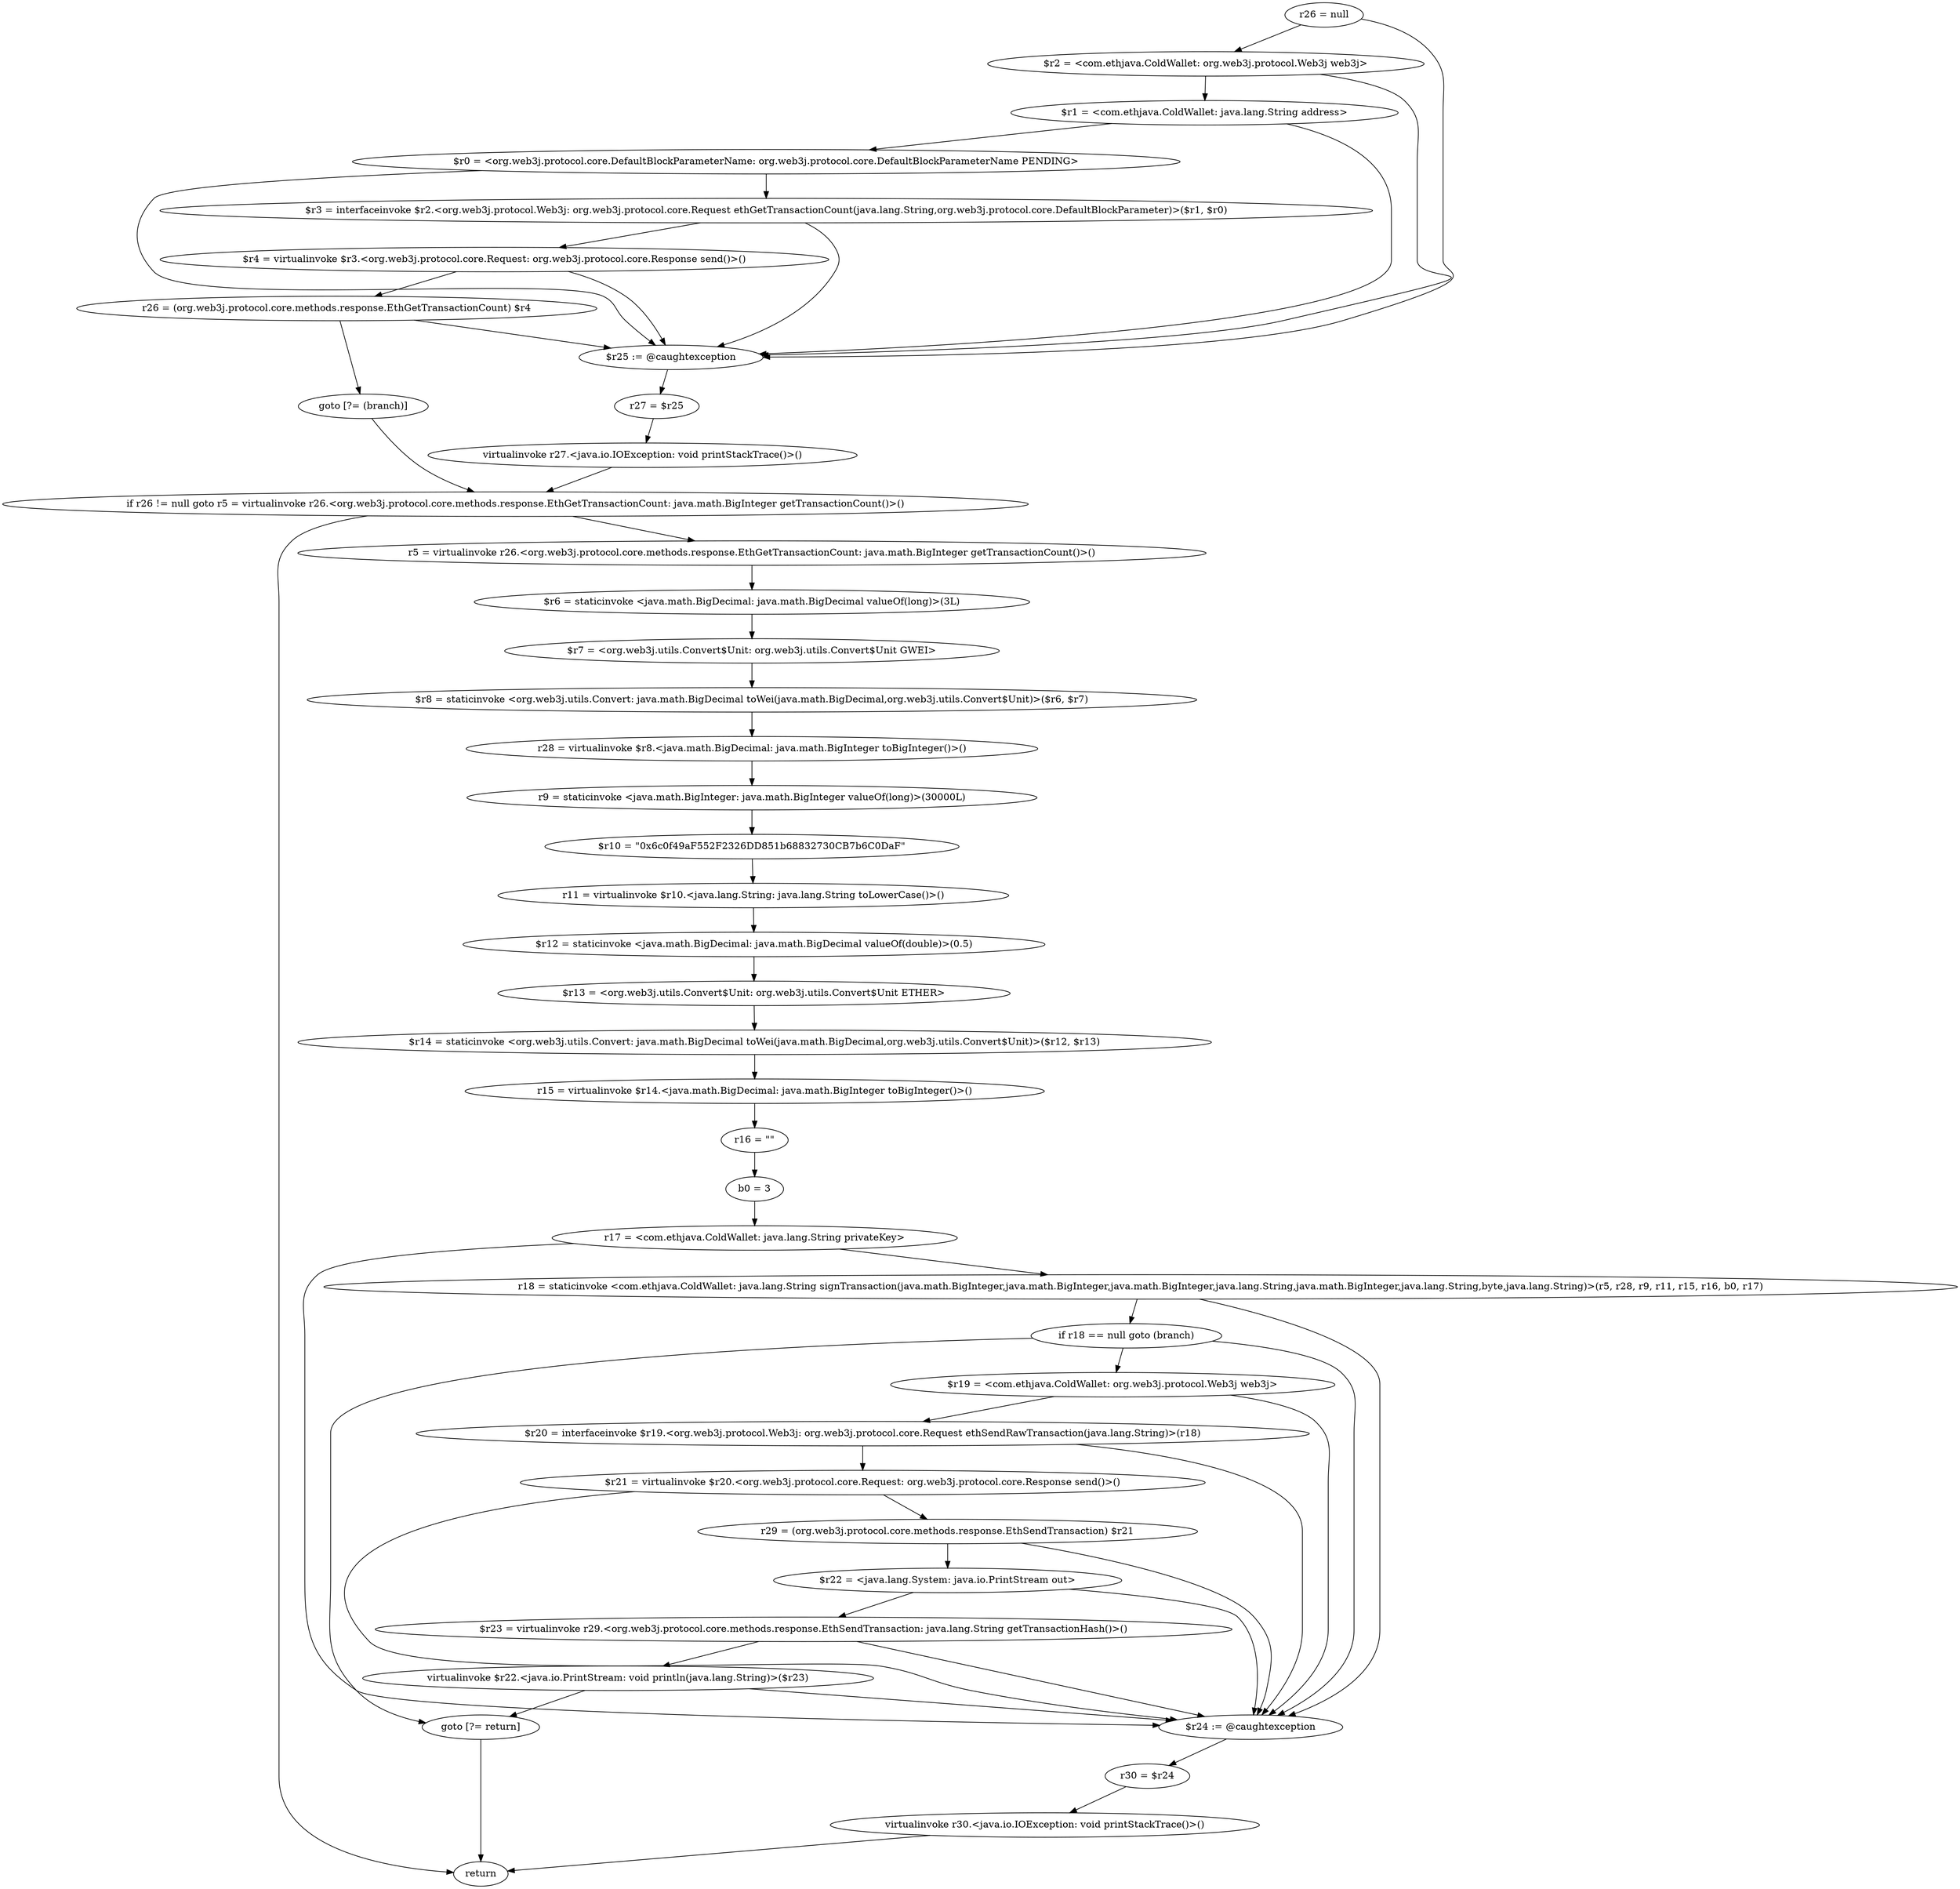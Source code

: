 digraph "unitGraph" {
    "r26 = null"
    "$r2 = <com.ethjava.ColdWallet: org.web3j.protocol.Web3j web3j>"
    "$r1 = <com.ethjava.ColdWallet: java.lang.String address>"
    "$r0 = <org.web3j.protocol.core.DefaultBlockParameterName: org.web3j.protocol.core.DefaultBlockParameterName PENDING>"
    "$r3 = interfaceinvoke $r2.<org.web3j.protocol.Web3j: org.web3j.protocol.core.Request ethGetTransactionCount(java.lang.String,org.web3j.protocol.core.DefaultBlockParameter)>($r1, $r0)"
    "$r4 = virtualinvoke $r3.<org.web3j.protocol.core.Request: org.web3j.protocol.core.Response send()>()"
    "r26 = (org.web3j.protocol.core.methods.response.EthGetTransactionCount) $r4"
    "goto [?= (branch)]"
    "$r25 := @caughtexception"
    "r27 = $r25"
    "virtualinvoke r27.<java.io.IOException: void printStackTrace()>()"
    "if r26 != null goto r5 = virtualinvoke r26.<org.web3j.protocol.core.methods.response.EthGetTransactionCount: java.math.BigInteger getTransactionCount()>()"
    "return"
    "r5 = virtualinvoke r26.<org.web3j.protocol.core.methods.response.EthGetTransactionCount: java.math.BigInteger getTransactionCount()>()"
    "$r6 = staticinvoke <java.math.BigDecimal: java.math.BigDecimal valueOf(long)>(3L)"
    "$r7 = <org.web3j.utils.Convert$Unit: org.web3j.utils.Convert$Unit GWEI>"
    "$r8 = staticinvoke <org.web3j.utils.Convert: java.math.BigDecimal toWei(java.math.BigDecimal,org.web3j.utils.Convert$Unit)>($r6, $r7)"
    "r28 = virtualinvoke $r8.<java.math.BigDecimal: java.math.BigInteger toBigInteger()>()"
    "r9 = staticinvoke <java.math.BigInteger: java.math.BigInteger valueOf(long)>(30000L)"
    "$r10 = \"0x6c0f49aF552F2326DD851b68832730CB7b6C0DaF\""
    "r11 = virtualinvoke $r10.<java.lang.String: java.lang.String toLowerCase()>()"
    "$r12 = staticinvoke <java.math.BigDecimal: java.math.BigDecimal valueOf(double)>(0.5)"
    "$r13 = <org.web3j.utils.Convert$Unit: org.web3j.utils.Convert$Unit ETHER>"
    "$r14 = staticinvoke <org.web3j.utils.Convert: java.math.BigDecimal toWei(java.math.BigDecimal,org.web3j.utils.Convert$Unit)>($r12, $r13)"
    "r15 = virtualinvoke $r14.<java.math.BigDecimal: java.math.BigInteger toBigInteger()>()"
    "r16 = \"\""
    "b0 = 3"
    "r17 = <com.ethjava.ColdWallet: java.lang.String privateKey>"
    "r18 = staticinvoke <com.ethjava.ColdWallet: java.lang.String signTransaction(java.math.BigInteger,java.math.BigInteger,java.math.BigInteger,java.lang.String,java.math.BigInteger,java.lang.String,byte,java.lang.String)>(r5, r28, r9, r11, r15, r16, b0, r17)"
    "if r18 == null goto (branch)"
    "$r19 = <com.ethjava.ColdWallet: org.web3j.protocol.Web3j web3j>"
    "$r20 = interfaceinvoke $r19.<org.web3j.protocol.Web3j: org.web3j.protocol.core.Request ethSendRawTransaction(java.lang.String)>(r18)"
    "$r21 = virtualinvoke $r20.<org.web3j.protocol.core.Request: org.web3j.protocol.core.Response send()>()"
    "r29 = (org.web3j.protocol.core.methods.response.EthSendTransaction) $r21"
    "$r22 = <java.lang.System: java.io.PrintStream out>"
    "$r23 = virtualinvoke r29.<org.web3j.protocol.core.methods.response.EthSendTransaction: java.lang.String getTransactionHash()>()"
    "virtualinvoke $r22.<java.io.PrintStream: void println(java.lang.String)>($r23)"
    "goto [?= return]"
    "$r24 := @caughtexception"
    "r30 = $r24"
    "virtualinvoke r30.<java.io.IOException: void printStackTrace()>()"
    "r26 = null"->"$r2 = <com.ethjava.ColdWallet: org.web3j.protocol.Web3j web3j>";
    "r26 = null"->"$r25 := @caughtexception";
    "$r2 = <com.ethjava.ColdWallet: org.web3j.protocol.Web3j web3j>"->"$r1 = <com.ethjava.ColdWallet: java.lang.String address>";
    "$r2 = <com.ethjava.ColdWallet: org.web3j.protocol.Web3j web3j>"->"$r25 := @caughtexception";
    "$r1 = <com.ethjava.ColdWallet: java.lang.String address>"->"$r0 = <org.web3j.protocol.core.DefaultBlockParameterName: org.web3j.protocol.core.DefaultBlockParameterName PENDING>";
    "$r1 = <com.ethjava.ColdWallet: java.lang.String address>"->"$r25 := @caughtexception";
    "$r0 = <org.web3j.protocol.core.DefaultBlockParameterName: org.web3j.protocol.core.DefaultBlockParameterName PENDING>"->"$r3 = interfaceinvoke $r2.<org.web3j.protocol.Web3j: org.web3j.protocol.core.Request ethGetTransactionCount(java.lang.String,org.web3j.protocol.core.DefaultBlockParameter)>($r1, $r0)";
    "$r0 = <org.web3j.protocol.core.DefaultBlockParameterName: org.web3j.protocol.core.DefaultBlockParameterName PENDING>"->"$r25 := @caughtexception";
    "$r3 = interfaceinvoke $r2.<org.web3j.protocol.Web3j: org.web3j.protocol.core.Request ethGetTransactionCount(java.lang.String,org.web3j.protocol.core.DefaultBlockParameter)>($r1, $r0)"->"$r4 = virtualinvoke $r3.<org.web3j.protocol.core.Request: org.web3j.protocol.core.Response send()>()";
    "$r3 = interfaceinvoke $r2.<org.web3j.protocol.Web3j: org.web3j.protocol.core.Request ethGetTransactionCount(java.lang.String,org.web3j.protocol.core.DefaultBlockParameter)>($r1, $r0)"->"$r25 := @caughtexception";
    "$r4 = virtualinvoke $r3.<org.web3j.protocol.core.Request: org.web3j.protocol.core.Response send()>()"->"r26 = (org.web3j.protocol.core.methods.response.EthGetTransactionCount) $r4";
    "$r4 = virtualinvoke $r3.<org.web3j.protocol.core.Request: org.web3j.protocol.core.Response send()>()"->"$r25 := @caughtexception";
    "r26 = (org.web3j.protocol.core.methods.response.EthGetTransactionCount) $r4"->"goto [?= (branch)]";
    "r26 = (org.web3j.protocol.core.methods.response.EthGetTransactionCount) $r4"->"$r25 := @caughtexception";
    "goto [?= (branch)]"->"if r26 != null goto r5 = virtualinvoke r26.<org.web3j.protocol.core.methods.response.EthGetTransactionCount: java.math.BigInteger getTransactionCount()>()";
    "$r25 := @caughtexception"->"r27 = $r25";
    "r27 = $r25"->"virtualinvoke r27.<java.io.IOException: void printStackTrace()>()";
    "virtualinvoke r27.<java.io.IOException: void printStackTrace()>()"->"if r26 != null goto r5 = virtualinvoke r26.<org.web3j.protocol.core.methods.response.EthGetTransactionCount: java.math.BigInteger getTransactionCount()>()";
    "if r26 != null goto r5 = virtualinvoke r26.<org.web3j.protocol.core.methods.response.EthGetTransactionCount: java.math.BigInteger getTransactionCount()>()"->"return";
    "if r26 != null goto r5 = virtualinvoke r26.<org.web3j.protocol.core.methods.response.EthGetTransactionCount: java.math.BigInteger getTransactionCount()>()"->"r5 = virtualinvoke r26.<org.web3j.protocol.core.methods.response.EthGetTransactionCount: java.math.BigInteger getTransactionCount()>()";
    "r5 = virtualinvoke r26.<org.web3j.protocol.core.methods.response.EthGetTransactionCount: java.math.BigInteger getTransactionCount()>()"->"$r6 = staticinvoke <java.math.BigDecimal: java.math.BigDecimal valueOf(long)>(3L)";
    "$r6 = staticinvoke <java.math.BigDecimal: java.math.BigDecimal valueOf(long)>(3L)"->"$r7 = <org.web3j.utils.Convert$Unit: org.web3j.utils.Convert$Unit GWEI>";
    "$r7 = <org.web3j.utils.Convert$Unit: org.web3j.utils.Convert$Unit GWEI>"->"$r8 = staticinvoke <org.web3j.utils.Convert: java.math.BigDecimal toWei(java.math.BigDecimal,org.web3j.utils.Convert$Unit)>($r6, $r7)";
    "$r8 = staticinvoke <org.web3j.utils.Convert: java.math.BigDecimal toWei(java.math.BigDecimal,org.web3j.utils.Convert$Unit)>($r6, $r7)"->"r28 = virtualinvoke $r8.<java.math.BigDecimal: java.math.BigInteger toBigInteger()>()";
    "r28 = virtualinvoke $r8.<java.math.BigDecimal: java.math.BigInteger toBigInteger()>()"->"r9 = staticinvoke <java.math.BigInteger: java.math.BigInteger valueOf(long)>(30000L)";
    "r9 = staticinvoke <java.math.BigInteger: java.math.BigInteger valueOf(long)>(30000L)"->"$r10 = \"0x6c0f49aF552F2326DD851b68832730CB7b6C0DaF\"";
    "$r10 = \"0x6c0f49aF552F2326DD851b68832730CB7b6C0DaF\""->"r11 = virtualinvoke $r10.<java.lang.String: java.lang.String toLowerCase()>()";
    "r11 = virtualinvoke $r10.<java.lang.String: java.lang.String toLowerCase()>()"->"$r12 = staticinvoke <java.math.BigDecimal: java.math.BigDecimal valueOf(double)>(0.5)";
    "$r12 = staticinvoke <java.math.BigDecimal: java.math.BigDecimal valueOf(double)>(0.5)"->"$r13 = <org.web3j.utils.Convert$Unit: org.web3j.utils.Convert$Unit ETHER>";
    "$r13 = <org.web3j.utils.Convert$Unit: org.web3j.utils.Convert$Unit ETHER>"->"$r14 = staticinvoke <org.web3j.utils.Convert: java.math.BigDecimal toWei(java.math.BigDecimal,org.web3j.utils.Convert$Unit)>($r12, $r13)";
    "$r14 = staticinvoke <org.web3j.utils.Convert: java.math.BigDecimal toWei(java.math.BigDecimal,org.web3j.utils.Convert$Unit)>($r12, $r13)"->"r15 = virtualinvoke $r14.<java.math.BigDecimal: java.math.BigInteger toBigInteger()>()";
    "r15 = virtualinvoke $r14.<java.math.BigDecimal: java.math.BigInteger toBigInteger()>()"->"r16 = \"\"";
    "r16 = \"\""->"b0 = 3";
    "b0 = 3"->"r17 = <com.ethjava.ColdWallet: java.lang.String privateKey>";
    "r17 = <com.ethjava.ColdWallet: java.lang.String privateKey>"->"r18 = staticinvoke <com.ethjava.ColdWallet: java.lang.String signTransaction(java.math.BigInteger,java.math.BigInteger,java.math.BigInteger,java.lang.String,java.math.BigInteger,java.lang.String,byte,java.lang.String)>(r5, r28, r9, r11, r15, r16, b0, r17)";
    "r17 = <com.ethjava.ColdWallet: java.lang.String privateKey>"->"$r24 := @caughtexception";
    "r18 = staticinvoke <com.ethjava.ColdWallet: java.lang.String signTransaction(java.math.BigInteger,java.math.BigInteger,java.math.BigInteger,java.lang.String,java.math.BigInteger,java.lang.String,byte,java.lang.String)>(r5, r28, r9, r11, r15, r16, b0, r17)"->"if r18 == null goto (branch)";
    "r18 = staticinvoke <com.ethjava.ColdWallet: java.lang.String signTransaction(java.math.BigInteger,java.math.BigInteger,java.math.BigInteger,java.lang.String,java.math.BigInteger,java.lang.String,byte,java.lang.String)>(r5, r28, r9, r11, r15, r16, b0, r17)"->"$r24 := @caughtexception";
    "if r18 == null goto (branch)"->"$r19 = <com.ethjava.ColdWallet: org.web3j.protocol.Web3j web3j>";
    "if r18 == null goto (branch)"->"goto [?= return]";
    "if r18 == null goto (branch)"->"$r24 := @caughtexception";
    "$r19 = <com.ethjava.ColdWallet: org.web3j.protocol.Web3j web3j>"->"$r20 = interfaceinvoke $r19.<org.web3j.protocol.Web3j: org.web3j.protocol.core.Request ethSendRawTransaction(java.lang.String)>(r18)";
    "$r19 = <com.ethjava.ColdWallet: org.web3j.protocol.Web3j web3j>"->"$r24 := @caughtexception";
    "$r20 = interfaceinvoke $r19.<org.web3j.protocol.Web3j: org.web3j.protocol.core.Request ethSendRawTransaction(java.lang.String)>(r18)"->"$r21 = virtualinvoke $r20.<org.web3j.protocol.core.Request: org.web3j.protocol.core.Response send()>()";
    "$r20 = interfaceinvoke $r19.<org.web3j.protocol.Web3j: org.web3j.protocol.core.Request ethSendRawTransaction(java.lang.String)>(r18)"->"$r24 := @caughtexception";
    "$r21 = virtualinvoke $r20.<org.web3j.protocol.core.Request: org.web3j.protocol.core.Response send()>()"->"r29 = (org.web3j.protocol.core.methods.response.EthSendTransaction) $r21";
    "$r21 = virtualinvoke $r20.<org.web3j.protocol.core.Request: org.web3j.protocol.core.Response send()>()"->"$r24 := @caughtexception";
    "r29 = (org.web3j.protocol.core.methods.response.EthSendTransaction) $r21"->"$r22 = <java.lang.System: java.io.PrintStream out>";
    "r29 = (org.web3j.protocol.core.methods.response.EthSendTransaction) $r21"->"$r24 := @caughtexception";
    "$r22 = <java.lang.System: java.io.PrintStream out>"->"$r23 = virtualinvoke r29.<org.web3j.protocol.core.methods.response.EthSendTransaction: java.lang.String getTransactionHash()>()";
    "$r22 = <java.lang.System: java.io.PrintStream out>"->"$r24 := @caughtexception";
    "$r23 = virtualinvoke r29.<org.web3j.protocol.core.methods.response.EthSendTransaction: java.lang.String getTransactionHash()>()"->"virtualinvoke $r22.<java.io.PrintStream: void println(java.lang.String)>($r23)";
    "$r23 = virtualinvoke r29.<org.web3j.protocol.core.methods.response.EthSendTransaction: java.lang.String getTransactionHash()>()"->"$r24 := @caughtexception";
    "virtualinvoke $r22.<java.io.PrintStream: void println(java.lang.String)>($r23)"->"goto [?= return]";
    "virtualinvoke $r22.<java.io.PrintStream: void println(java.lang.String)>($r23)"->"$r24 := @caughtexception";
    "goto [?= return]"->"return";
    "$r24 := @caughtexception"->"r30 = $r24";
    "r30 = $r24"->"virtualinvoke r30.<java.io.IOException: void printStackTrace()>()";
    "virtualinvoke r30.<java.io.IOException: void printStackTrace()>()"->"return";
}
